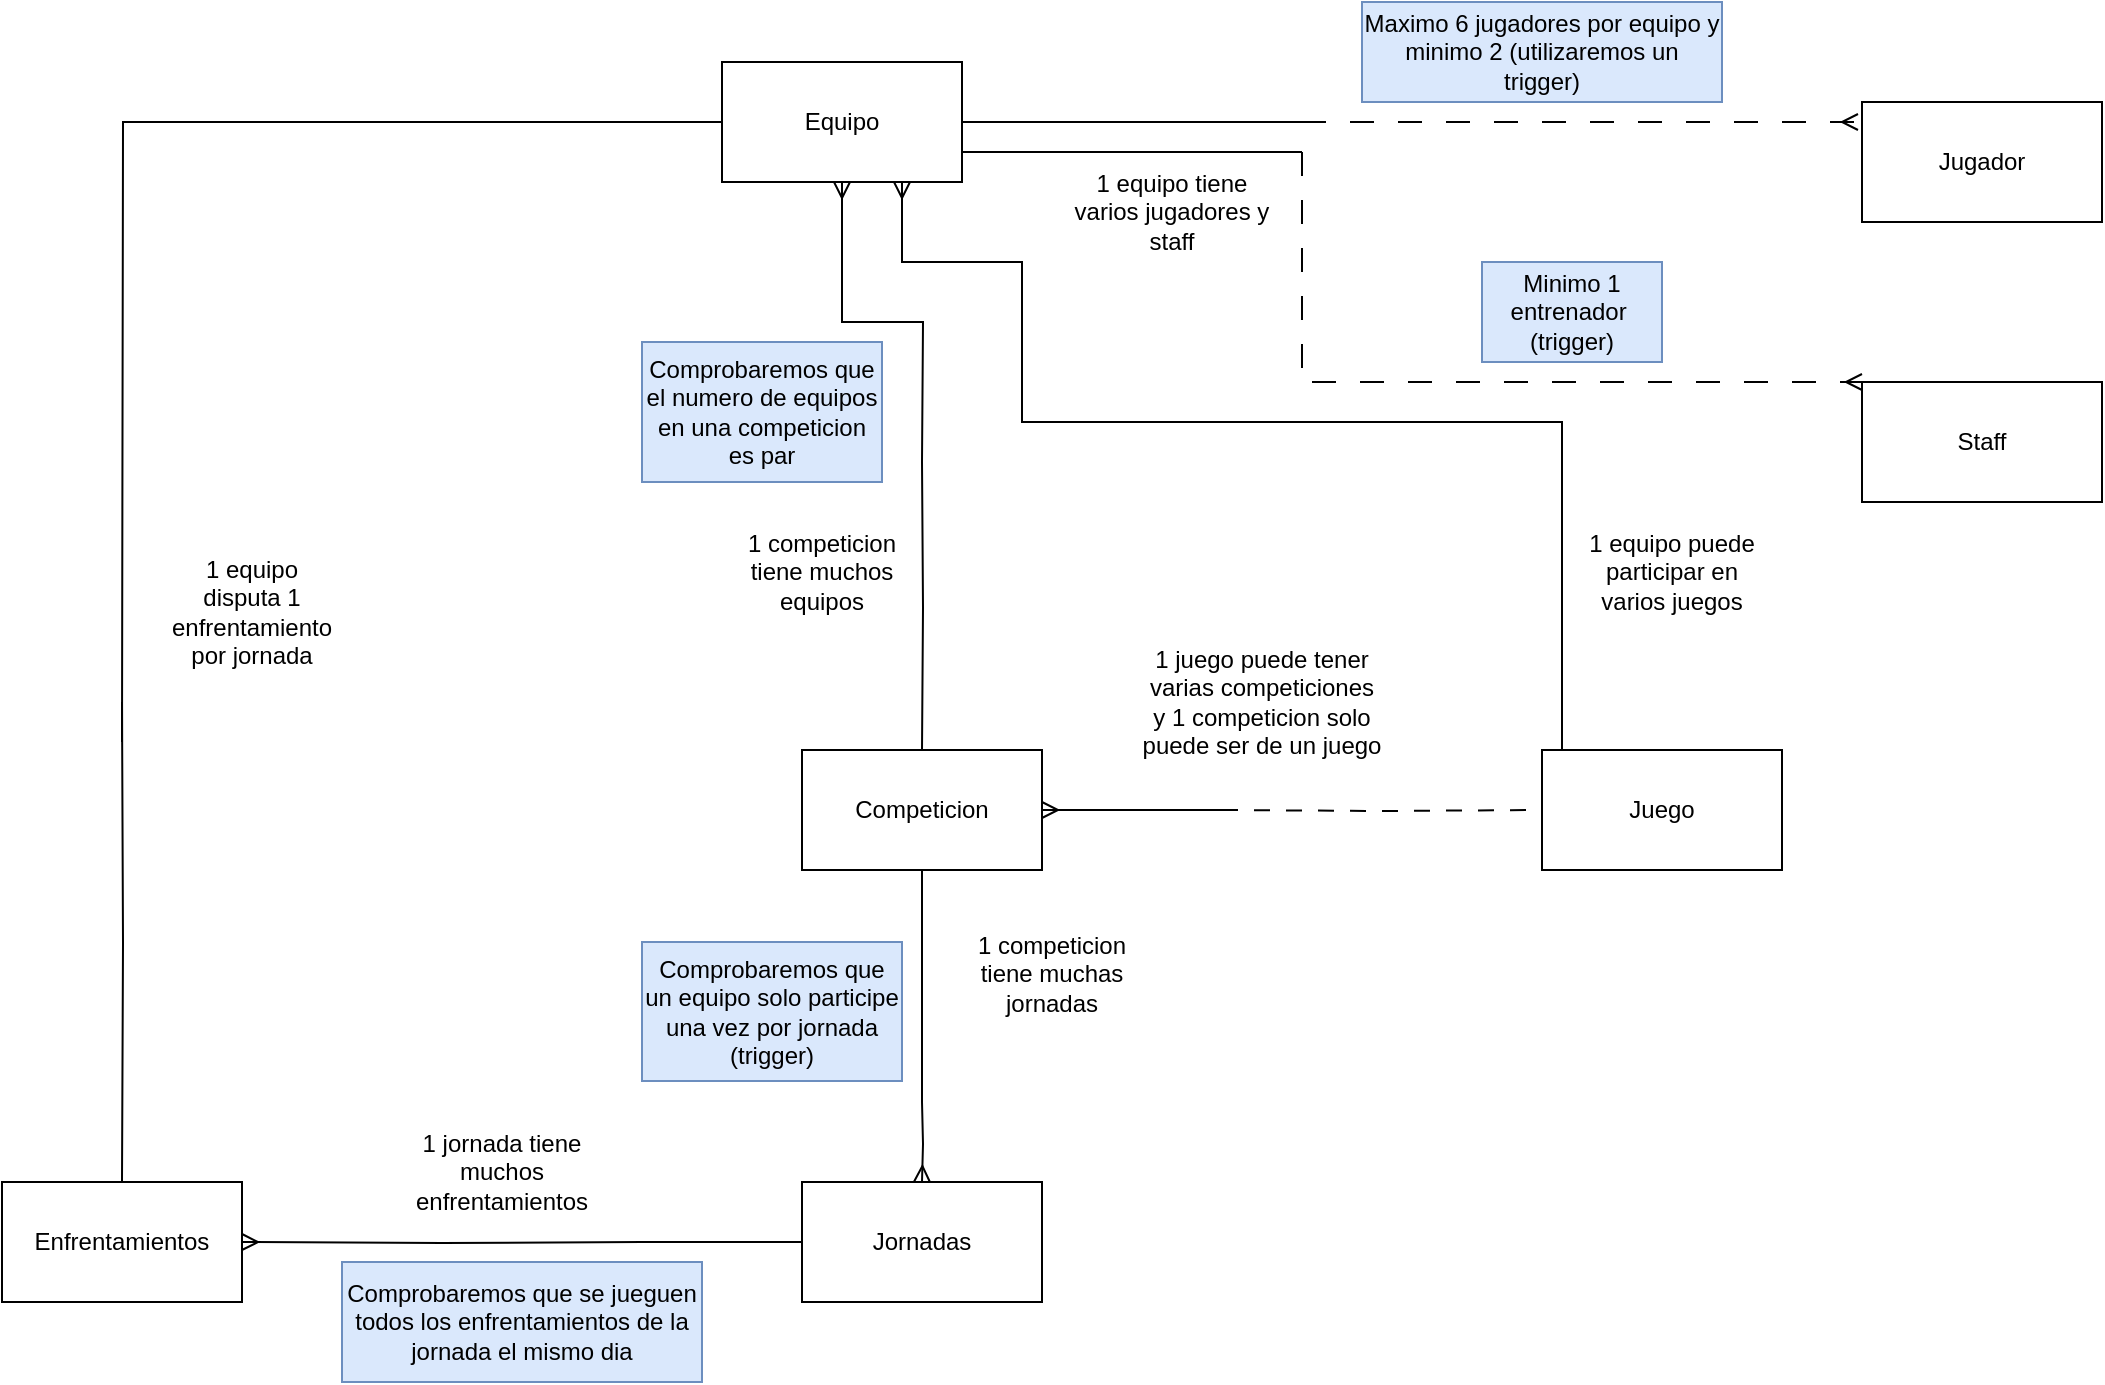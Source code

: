 <mxfile version="24.2.8" type="device">
  <diagram name="Página-1" id="LZ0vMD4xFcR4I24kFpnV">
    <mxGraphModel dx="1434" dy="754" grid="1" gridSize="10" guides="1" tooltips="1" connect="1" arrows="1" fold="1" page="1" pageScale="1" pageWidth="1169" pageHeight="827" math="0" shadow="0">
      <root>
        <mxCell id="0" />
        <mxCell id="1" parent="0" />
        <mxCell id="KZacTmdIzoN7Ga8BMroP-6" style="edgeStyle=orthogonalEdgeStyle;rounded=0;orthogonalLoop=1;jettySize=auto;html=1;exitX=1;exitY=0.5;exitDx=0;exitDy=0;endArrow=none;endFill=0;" edge="1" parent="1" source="KZacTmdIzoN7Ga8BMroP-1">
          <mxGeometry relative="1" as="geometry">
            <mxPoint x="670" y="80" as="targetPoint" />
          </mxGeometry>
        </mxCell>
        <mxCell id="KZacTmdIzoN7Ga8BMroP-18" style="edgeStyle=orthogonalEdgeStyle;rounded=0;orthogonalLoop=1;jettySize=auto;html=1;exitX=0.5;exitY=1;exitDx=0;exitDy=0;entryX=0.5;entryY=0;entryDx=0;entryDy=0;endArrow=none;endFill=0;startArrow=ERmany;startFill=0;" edge="1" parent="1" source="KZacTmdIzoN7Ga8BMroP-1">
          <mxGeometry relative="1" as="geometry">
            <mxPoint x="480" y="250" as="targetPoint" />
          </mxGeometry>
        </mxCell>
        <mxCell id="KZacTmdIzoN7Ga8BMroP-31" style="edgeStyle=orthogonalEdgeStyle;rounded=0;orthogonalLoop=1;jettySize=auto;html=1;exitX=0.75;exitY=1;exitDx=0;exitDy=0;entryX=0.5;entryY=0;entryDx=0;entryDy=0;startArrow=ERmany;startFill=0;endArrow=none;endFill=0;" edge="1" parent="1" source="KZacTmdIzoN7Ga8BMroP-1">
          <mxGeometry relative="1" as="geometry">
            <mxPoint x="450" y="120" as="sourcePoint" />
            <mxPoint x="830" y="404" as="targetPoint" />
            <Array as="points">
              <mxPoint x="470" y="150" />
              <mxPoint x="530" y="150" />
              <mxPoint x="530" y="230" />
              <mxPoint x="800" y="230" />
              <mxPoint x="800" y="404" />
            </Array>
          </mxGeometry>
        </mxCell>
        <mxCell id="KZacTmdIzoN7Ga8BMroP-40" style="edgeStyle=orthogonalEdgeStyle;rounded=0;orthogonalLoop=1;jettySize=auto;html=1;exitX=0;exitY=0.5;exitDx=0;exitDy=0;endArrow=none;endFill=0;startArrow=none;startFill=0;" edge="1" parent="1" source="KZacTmdIzoN7Ga8BMroP-1">
          <mxGeometry relative="1" as="geometry">
            <mxPoint x="80" y="390" as="targetPoint" />
          </mxGeometry>
        </mxCell>
        <mxCell id="KZacTmdIzoN7Ga8BMroP-55" style="edgeStyle=orthogonalEdgeStyle;rounded=0;orthogonalLoop=1;jettySize=auto;html=1;exitX=1;exitY=0.75;exitDx=0;exitDy=0;endArrow=none;endFill=0;" edge="1" parent="1" source="KZacTmdIzoN7Ga8BMroP-1">
          <mxGeometry relative="1" as="geometry">
            <mxPoint x="670" y="95.0" as="targetPoint" />
          </mxGeometry>
        </mxCell>
        <mxCell id="KZacTmdIzoN7Ga8BMroP-1" value="Equipo" style="rounded=0;whiteSpace=wrap;html=1;" vertex="1" parent="1">
          <mxGeometry x="380" y="50" width="120" height="60" as="geometry" />
        </mxCell>
        <mxCell id="KZacTmdIzoN7Ga8BMroP-4" value="Jugador" style="rounded=0;whiteSpace=wrap;html=1;" vertex="1" parent="1">
          <mxGeometry x="950" y="70" width="120" height="60" as="geometry" />
        </mxCell>
        <mxCell id="KZacTmdIzoN7Ga8BMroP-10" style="edgeStyle=orthogonalEdgeStyle;rounded=0;orthogonalLoop=1;jettySize=auto;html=1;entryX=0;entryY=0;entryDx=0;entryDy=0;endArrow=ERmany;endFill=0;dashed=1;dashPattern=12 12;" edge="1" parent="1" target="KZacTmdIzoN7Ga8BMroP-8">
          <mxGeometry relative="1" as="geometry">
            <mxPoint x="670" y="95" as="sourcePoint" />
            <Array as="points">
              <mxPoint x="670" y="95" />
              <mxPoint x="670" y="210" />
            </Array>
          </mxGeometry>
        </mxCell>
        <mxCell id="KZacTmdIzoN7Ga8BMroP-7" style="edgeStyle=orthogonalEdgeStyle;rounded=0;orthogonalLoop=1;jettySize=auto;html=1;endArrow=ERmany;endFill=0;dashed=1;dashPattern=12 12;startArrow=none;startFill=0;" edge="1" parent="1">
          <mxGeometry relative="1" as="geometry">
            <mxPoint x="670" y="80" as="sourcePoint" />
            <mxPoint x="948" y="80" as="targetPoint" />
            <Array as="points">
              <mxPoint x="810" y="80" />
              <mxPoint x="810" y="80" />
            </Array>
          </mxGeometry>
        </mxCell>
        <mxCell id="KZacTmdIzoN7Ga8BMroP-8" value="Staff" style="rounded=0;whiteSpace=wrap;html=1;" vertex="1" parent="1">
          <mxGeometry x="950" y="210" width="120" height="60" as="geometry" />
        </mxCell>
        <mxCell id="KZacTmdIzoN7Ga8BMroP-22" style="edgeStyle=orthogonalEdgeStyle;rounded=0;orthogonalLoop=1;jettySize=auto;html=1;exitX=1;exitY=0.5;exitDx=0;exitDy=0;startArrow=ERmany;startFill=0;endArrow=none;endFill=0;strokeWidth=1;targetPerimeterSpacing=0;" edge="1" parent="1" source="KZacTmdIzoN7Ga8BMroP-15">
          <mxGeometry relative="1" as="geometry">
            <mxPoint x="630" y="424" as="targetPoint" />
          </mxGeometry>
        </mxCell>
        <mxCell id="KZacTmdIzoN7Ga8BMroP-34" style="edgeStyle=orthogonalEdgeStyle;rounded=0;orthogonalLoop=1;jettySize=auto;html=1;exitX=0.5;exitY=1;exitDx=0;exitDy=0;endArrow=none;endFill=0;" edge="1" parent="1" source="KZacTmdIzoN7Ga8BMroP-15">
          <mxGeometry relative="1" as="geometry">
            <mxPoint x="480" y="570" as="targetPoint" />
          </mxGeometry>
        </mxCell>
        <mxCell id="KZacTmdIzoN7Ga8BMroP-15" value="Competicion" style="rounded=0;whiteSpace=wrap;html=1;" vertex="1" parent="1">
          <mxGeometry x="420" y="394" width="120" height="60" as="geometry" />
        </mxCell>
        <mxCell id="KZacTmdIzoN7Ga8BMroP-19" style="edgeStyle=orthogonalEdgeStyle;rounded=0;orthogonalLoop=1;jettySize=auto;html=1;entryX=0.5;entryY=0;entryDx=0;entryDy=0;endArrow=none;endFill=0;" edge="1" parent="1" target="KZacTmdIzoN7Ga8BMroP-15">
          <mxGeometry relative="1" as="geometry">
            <mxPoint x="480" y="250" as="sourcePoint" />
          </mxGeometry>
        </mxCell>
        <mxCell id="KZacTmdIzoN7Ga8BMroP-20" value="Juego" style="rounded=0;whiteSpace=wrap;html=1;" vertex="1" parent="1">
          <mxGeometry x="790" y="394" width="120" height="60" as="geometry" />
        </mxCell>
        <mxCell id="KZacTmdIzoN7Ga8BMroP-44" style="edgeStyle=orthogonalEdgeStyle;rounded=0;orthogonalLoop=1;jettySize=auto;html=1;entryX=0;entryY=0.5;entryDx=0;entryDy=0;dashed=1;dashPattern=8 8;endArrow=none;endFill=0;" edge="1" parent="1" target="KZacTmdIzoN7Ga8BMroP-20">
          <mxGeometry relative="1" as="geometry">
            <mxPoint x="630" y="424" as="sourcePoint" />
          </mxGeometry>
        </mxCell>
        <mxCell id="KZacTmdIzoN7Ga8BMroP-24" value="Enfrentamientos" style="rounded=0;whiteSpace=wrap;html=1;" vertex="1" parent="1">
          <mxGeometry x="20" y="610" width="120" height="60" as="geometry" />
        </mxCell>
        <mxCell id="KZacTmdIzoN7Ga8BMroP-28" style="edgeStyle=orthogonalEdgeStyle;rounded=0;orthogonalLoop=1;jettySize=auto;html=1;entryX=1;entryY=0.5;entryDx=0;entryDy=0;startArrow=none;startFill=0;endArrow=ERmany;endFill=0;" edge="1" parent="1" target="KZacTmdIzoN7Ga8BMroP-24">
          <mxGeometry relative="1" as="geometry">
            <mxPoint x="340" y="640" as="sourcePoint" />
          </mxGeometry>
        </mxCell>
        <mxCell id="KZacTmdIzoN7Ga8BMroP-36" style="edgeStyle=orthogonalEdgeStyle;rounded=0;orthogonalLoop=1;jettySize=auto;html=1;exitX=0;exitY=0.5;exitDx=0;exitDy=0;endArrow=none;endFill=0;" edge="1" parent="1" source="KZacTmdIzoN7Ga8BMroP-32">
          <mxGeometry relative="1" as="geometry">
            <mxPoint x="340" y="640" as="targetPoint" />
          </mxGeometry>
        </mxCell>
        <mxCell id="KZacTmdIzoN7Ga8BMroP-32" value="Jornadas" style="rounded=0;whiteSpace=wrap;html=1;" vertex="1" parent="1">
          <mxGeometry x="420" y="610" width="120" height="60" as="geometry" />
        </mxCell>
        <mxCell id="KZacTmdIzoN7Ga8BMroP-35" style="edgeStyle=orthogonalEdgeStyle;rounded=0;orthogonalLoop=1;jettySize=auto;html=1;exitX=0.5;exitY=1;exitDx=0;exitDy=0;entryX=0.5;entryY=0;entryDx=0;entryDy=0;endArrow=ERmany;endFill=0;" edge="1" parent="1" target="KZacTmdIzoN7Ga8BMroP-32">
          <mxGeometry relative="1" as="geometry">
            <mxPoint x="480" y="570" as="sourcePoint" />
          </mxGeometry>
        </mxCell>
        <mxCell id="KZacTmdIzoN7Ga8BMroP-41" style="edgeStyle=orthogonalEdgeStyle;rounded=0;orthogonalLoop=1;jettySize=auto;html=1;exitX=0.5;exitY=1;exitDx=0;exitDy=0;entryX=0.5;entryY=0;entryDx=0;entryDy=0;endArrow=none;endFill=0;" edge="1" parent="1" target="KZacTmdIzoN7Ga8BMroP-24">
          <mxGeometry relative="1" as="geometry">
            <mxPoint x="80" y="370" as="sourcePoint" />
          </mxGeometry>
        </mxCell>
        <mxCell id="KZacTmdIzoN7Ga8BMroP-45" value="1 jornada tiene muchos enfrentamientos" style="text;html=1;align=center;verticalAlign=middle;whiteSpace=wrap;rounded=0;" vertex="1" parent="1">
          <mxGeometry x="240" y="590" width="60" height="30" as="geometry" />
        </mxCell>
        <mxCell id="KZacTmdIzoN7Ga8BMroP-46" value="1 competicion tiene muchas jornadas" style="text;html=1;align=center;verticalAlign=middle;whiteSpace=wrap;rounded=0;" vertex="1" parent="1">
          <mxGeometry x="500" y="470" width="90" height="71" as="geometry" />
        </mxCell>
        <mxCell id="KZacTmdIzoN7Ga8BMroP-47" value="1 juego puede tener varias competiciones&lt;div&gt;y 1 competicion solo puede ser de un juego&lt;/div&gt;" style="text;html=1;align=center;verticalAlign=middle;whiteSpace=wrap;rounded=0;" vertex="1" parent="1">
          <mxGeometry x="580" y="330" width="140" height="80" as="geometry" />
        </mxCell>
        <mxCell id="KZacTmdIzoN7Ga8BMroP-49" value="1 equipo tiene varios jugadores y staff" style="text;html=1;align=center;verticalAlign=middle;whiteSpace=wrap;rounded=0;" vertex="1" parent="1">
          <mxGeometry x="550" y="100" width="110" height="50" as="geometry" />
        </mxCell>
        <mxCell id="KZacTmdIzoN7Ga8BMroP-51" value="1 equipo disputa 1 enfrentamiento por jornada" style="text;html=1;align=center;verticalAlign=middle;whiteSpace=wrap;rounded=0;" vertex="1" parent="1">
          <mxGeometry x="100" y="290" width="90" height="70" as="geometry" />
        </mxCell>
        <mxCell id="KZacTmdIzoN7Ga8BMroP-53" value="1 equipo puede participar en varios juegos" style="text;html=1;align=center;verticalAlign=middle;whiteSpace=wrap;rounded=0;" vertex="1" parent="1">
          <mxGeometry x="810" y="270" width="90" height="70" as="geometry" />
        </mxCell>
        <mxCell id="KZacTmdIzoN7Ga8BMroP-54" value="1 competicion tiene muchos equipos" style="text;html=1;align=center;verticalAlign=middle;whiteSpace=wrap;rounded=0;" vertex="1" parent="1">
          <mxGeometry x="390" y="270" width="80" height="70" as="geometry" />
        </mxCell>
        <mxCell id="KZacTmdIzoN7Ga8BMroP-56" value="Maximo 6 jugadores por equipo y minimo 2 (utilizaremos un trigger)" style="text;html=1;align=center;verticalAlign=middle;whiteSpace=wrap;rounded=0;fillColor=#dae8fc;strokeColor=#6c8ebf;" vertex="1" parent="1">
          <mxGeometry x="700" y="20" width="180" height="50" as="geometry" />
        </mxCell>
        <mxCell id="KZacTmdIzoN7Ga8BMroP-57" value="Comprobaremos que un equipo solo participe una vez por jornada (trigger)" style="text;html=1;align=center;verticalAlign=middle;whiteSpace=wrap;rounded=0;fillColor=#dae8fc;strokeColor=#6c8ebf;" vertex="1" parent="1">
          <mxGeometry x="340" y="490" width="130" height="69.5" as="geometry" />
        </mxCell>
        <mxCell id="KZacTmdIzoN7Ga8BMroP-58" value="Minimo 1 entrenador&amp;nbsp; (trigger)" style="text;html=1;align=center;verticalAlign=middle;whiteSpace=wrap;rounded=0;fillColor=#dae8fc;strokeColor=#6c8ebf;" vertex="1" parent="1">
          <mxGeometry x="760" y="150" width="90" height="50" as="geometry" />
        </mxCell>
        <mxCell id="KZacTmdIzoN7Ga8BMroP-59" value="Comprobaremos que se jueguen todos los enfrentamientos de la jornada el mismo dia" style="text;html=1;align=center;verticalAlign=middle;whiteSpace=wrap;rounded=0;fillColor=#dae8fc;strokeColor=#6c8ebf;" vertex="1" parent="1">
          <mxGeometry x="190" y="650" width="180" height="60" as="geometry" />
        </mxCell>
        <mxCell id="KZacTmdIzoN7Ga8BMroP-60" value="Comprobaremos que el numero de equipos en una competicion es par" style="text;html=1;align=center;verticalAlign=middle;whiteSpace=wrap;rounded=0;fillColor=#dae8fc;strokeColor=#6c8ebf;" vertex="1" parent="1">
          <mxGeometry x="340" y="190" width="120" height="70" as="geometry" />
        </mxCell>
      </root>
    </mxGraphModel>
  </diagram>
</mxfile>

